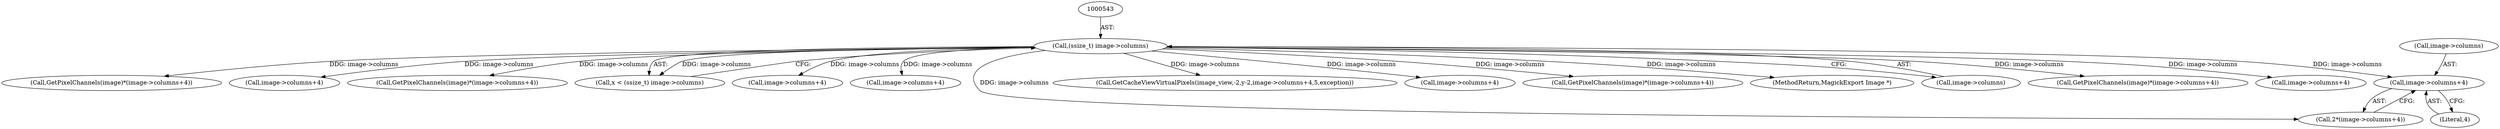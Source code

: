 digraph "0_ImageMagick_d4fc44b58a14f76b1ac997517d742ee12c9dc5d3@pointer" {
"1000526" [label="(Call,image->columns+4)"];
"1000542" [label="(Call,(ssize_t) image->columns)"];
"1000587" [label="(Call,GetPixelChannels(image)*(image->columns+4))"];
"1000542" [label="(Call,(ssize_t) image->columns)"];
"1000662" [label="(Call,image->columns+4)"];
"1000635" [label="(Call,GetPixelChannels(image)*(image->columns+4))"];
"1000540" [label="(Call,x < (ssize_t) image->columns)"];
"1000590" [label="(Call,image->columns+4)"];
"1000526" [label="(Call,image->columns+4)"];
"1000530" [label="(Literal,4)"];
"1000638" [label="(Call,image->columns+4)"];
"1000524" [label="(Call,2*(image->columns+4))"];
"1000474" [label="(Call,GetCacheViewVirtualPixels(image_view,-2,y-2,image->columns+4,5,exception))"];
"1000481" [label="(Call,image->columns+4)"];
"1000611" [label="(Call,GetPixelChannels(image)*(image->columns+4))"];
"1000527" [label="(Call,image->columns)"];
"1000815" [label="(MethodReturn,MagickExport Image *)"];
"1000544" [label="(Call,image->columns)"];
"1000659" [label="(Call,GetPixelChannels(image)*(image->columns+4))"];
"1000614" [label="(Call,image->columns+4)"];
"1000526" -> "1000524"  [label="AST: "];
"1000526" -> "1000530"  [label="CFG: "];
"1000527" -> "1000526"  [label="AST: "];
"1000530" -> "1000526"  [label="AST: "];
"1000524" -> "1000526"  [label="CFG: "];
"1000542" -> "1000526"  [label="DDG: image->columns"];
"1000542" -> "1000540"  [label="AST: "];
"1000542" -> "1000544"  [label="CFG: "];
"1000543" -> "1000542"  [label="AST: "];
"1000544" -> "1000542"  [label="AST: "];
"1000540" -> "1000542"  [label="CFG: "];
"1000542" -> "1000815"  [label="DDG: image->columns"];
"1000542" -> "1000474"  [label="DDG: image->columns"];
"1000542" -> "1000481"  [label="DDG: image->columns"];
"1000542" -> "1000524"  [label="DDG: image->columns"];
"1000542" -> "1000540"  [label="DDG: image->columns"];
"1000542" -> "1000587"  [label="DDG: image->columns"];
"1000542" -> "1000590"  [label="DDG: image->columns"];
"1000542" -> "1000611"  [label="DDG: image->columns"];
"1000542" -> "1000614"  [label="DDG: image->columns"];
"1000542" -> "1000635"  [label="DDG: image->columns"];
"1000542" -> "1000638"  [label="DDG: image->columns"];
"1000542" -> "1000659"  [label="DDG: image->columns"];
"1000542" -> "1000662"  [label="DDG: image->columns"];
}
